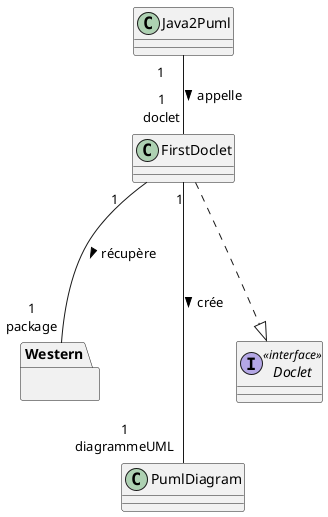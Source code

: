 @startuml
'https://plantuml.com/class-diagram

class FirstDoclet

package Western
{
}

class Java2Puml

class PumlDiagram

interface Doclet <<interface>>


FirstDoclet ...|> Doclet
FirstDoclet " 1\t" --- "1\npackage" Western : récupère >
Java2Puml " 1\t" -- "1\ndoclet" FirstDoclet : appelle >
FirstDoclet  " 1" ---- "1\ndiagrammeUML" PumlDiagram : crée >



@enduml